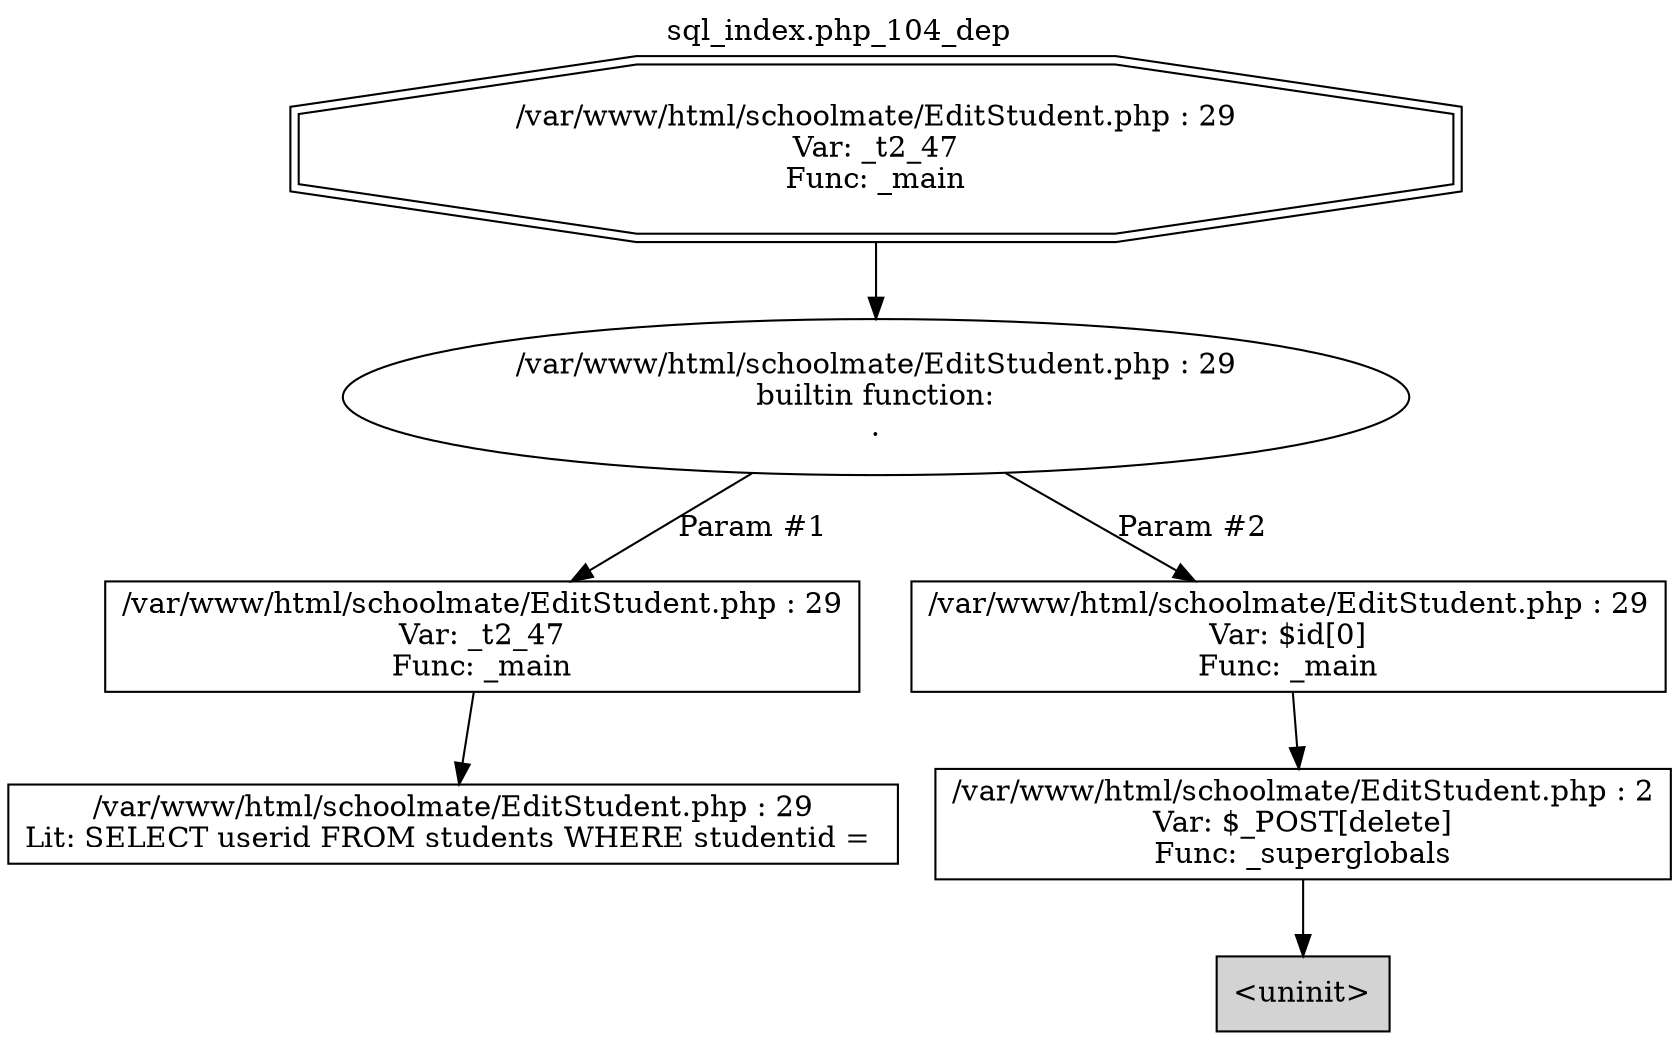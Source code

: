 digraph cfg {
  label="sql_index.php_104_dep";
  labelloc=t;
  n1 [shape=doubleoctagon, label="/var/www/html/schoolmate/EditStudent.php : 29\nVar: _t2_47\nFunc: _main\n"];
  n2 [shape=ellipse, label="/var/www/html/schoolmate/EditStudent.php : 29\nbuiltin function:\n.\n"];
  n3 [shape=box, label="/var/www/html/schoolmate/EditStudent.php : 29\nVar: _t2_47\nFunc: _main\n"];
  n4 [shape=box, label="/var/www/html/schoolmate/EditStudent.php : 29\nLit: SELECT userid FROM students WHERE studentid = \n"];
  n5 [shape=box, label="/var/www/html/schoolmate/EditStudent.php : 29\nVar: $id[0]\nFunc: _main\n"];
  n6 [shape=box, label="/var/www/html/schoolmate/EditStudent.php : 2\nVar: $_POST[delete]\nFunc: _superglobals\n"];
  n7 [shape=box, label="<uninit>",style=filled];
  n1 -> n2;
  n3 -> n4;
  n2 -> n3[label="Param #1"];
  n2 -> n5[label="Param #2"];
  n6 -> n7;
  n5 -> n6;
}
